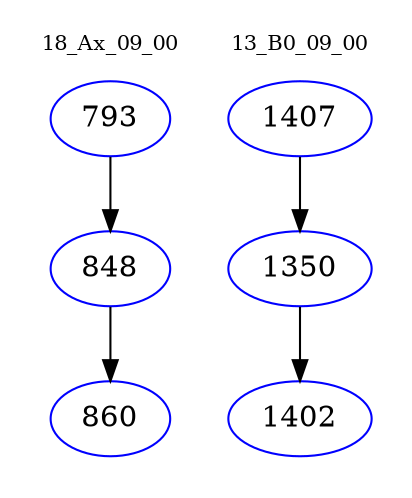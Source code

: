 digraph{
subgraph cluster_0 {
color = white
label = "18_Ax_09_00";
fontsize=10;
T0_793 [label="793", color="blue"]
T0_793 -> T0_848 [color="black"]
T0_848 [label="848", color="blue"]
T0_848 -> T0_860 [color="black"]
T0_860 [label="860", color="blue"]
}
subgraph cluster_1 {
color = white
label = "13_B0_09_00";
fontsize=10;
T1_1407 [label="1407", color="blue"]
T1_1407 -> T1_1350 [color="black"]
T1_1350 [label="1350", color="blue"]
T1_1350 -> T1_1402 [color="black"]
T1_1402 [label="1402", color="blue"]
}
}
